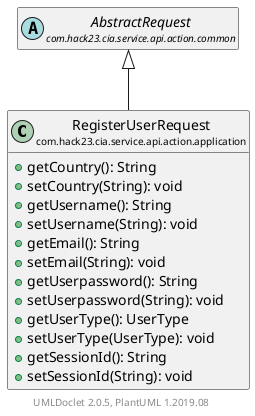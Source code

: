 @startuml
    set namespaceSeparator none
    hide empty fields
    hide empty methods

    class "<size:14>RegisterUserRequest\n<size:10>com.hack23.cia.service.api.action.application" as com.hack23.cia.service.api.action.application.RegisterUserRequest [[RegisterUserRequest.html]] {
        +getCountry(): String
        +setCountry(String): void
        +getUsername(): String
        +setUsername(String): void
        +getEmail(): String
        +setEmail(String): void
        +getUserpassword(): String
        +setUserpassword(String): void
        +getUserType(): UserType
        +setUserType(UserType): void
        +getSessionId(): String
        +setSessionId(String): void
    }

    abstract class "<size:14>AbstractRequest\n<size:10>com.hack23.cia.service.api.action.common" as com.hack23.cia.service.api.action.common.AbstractRequest [[../common/AbstractRequest.html]]

    com.hack23.cia.service.api.action.common.AbstractRequest <|-- com.hack23.cia.service.api.action.application.RegisterUserRequest

    center footer UMLDoclet 2.0.5, PlantUML 1.2019.08
@enduml
